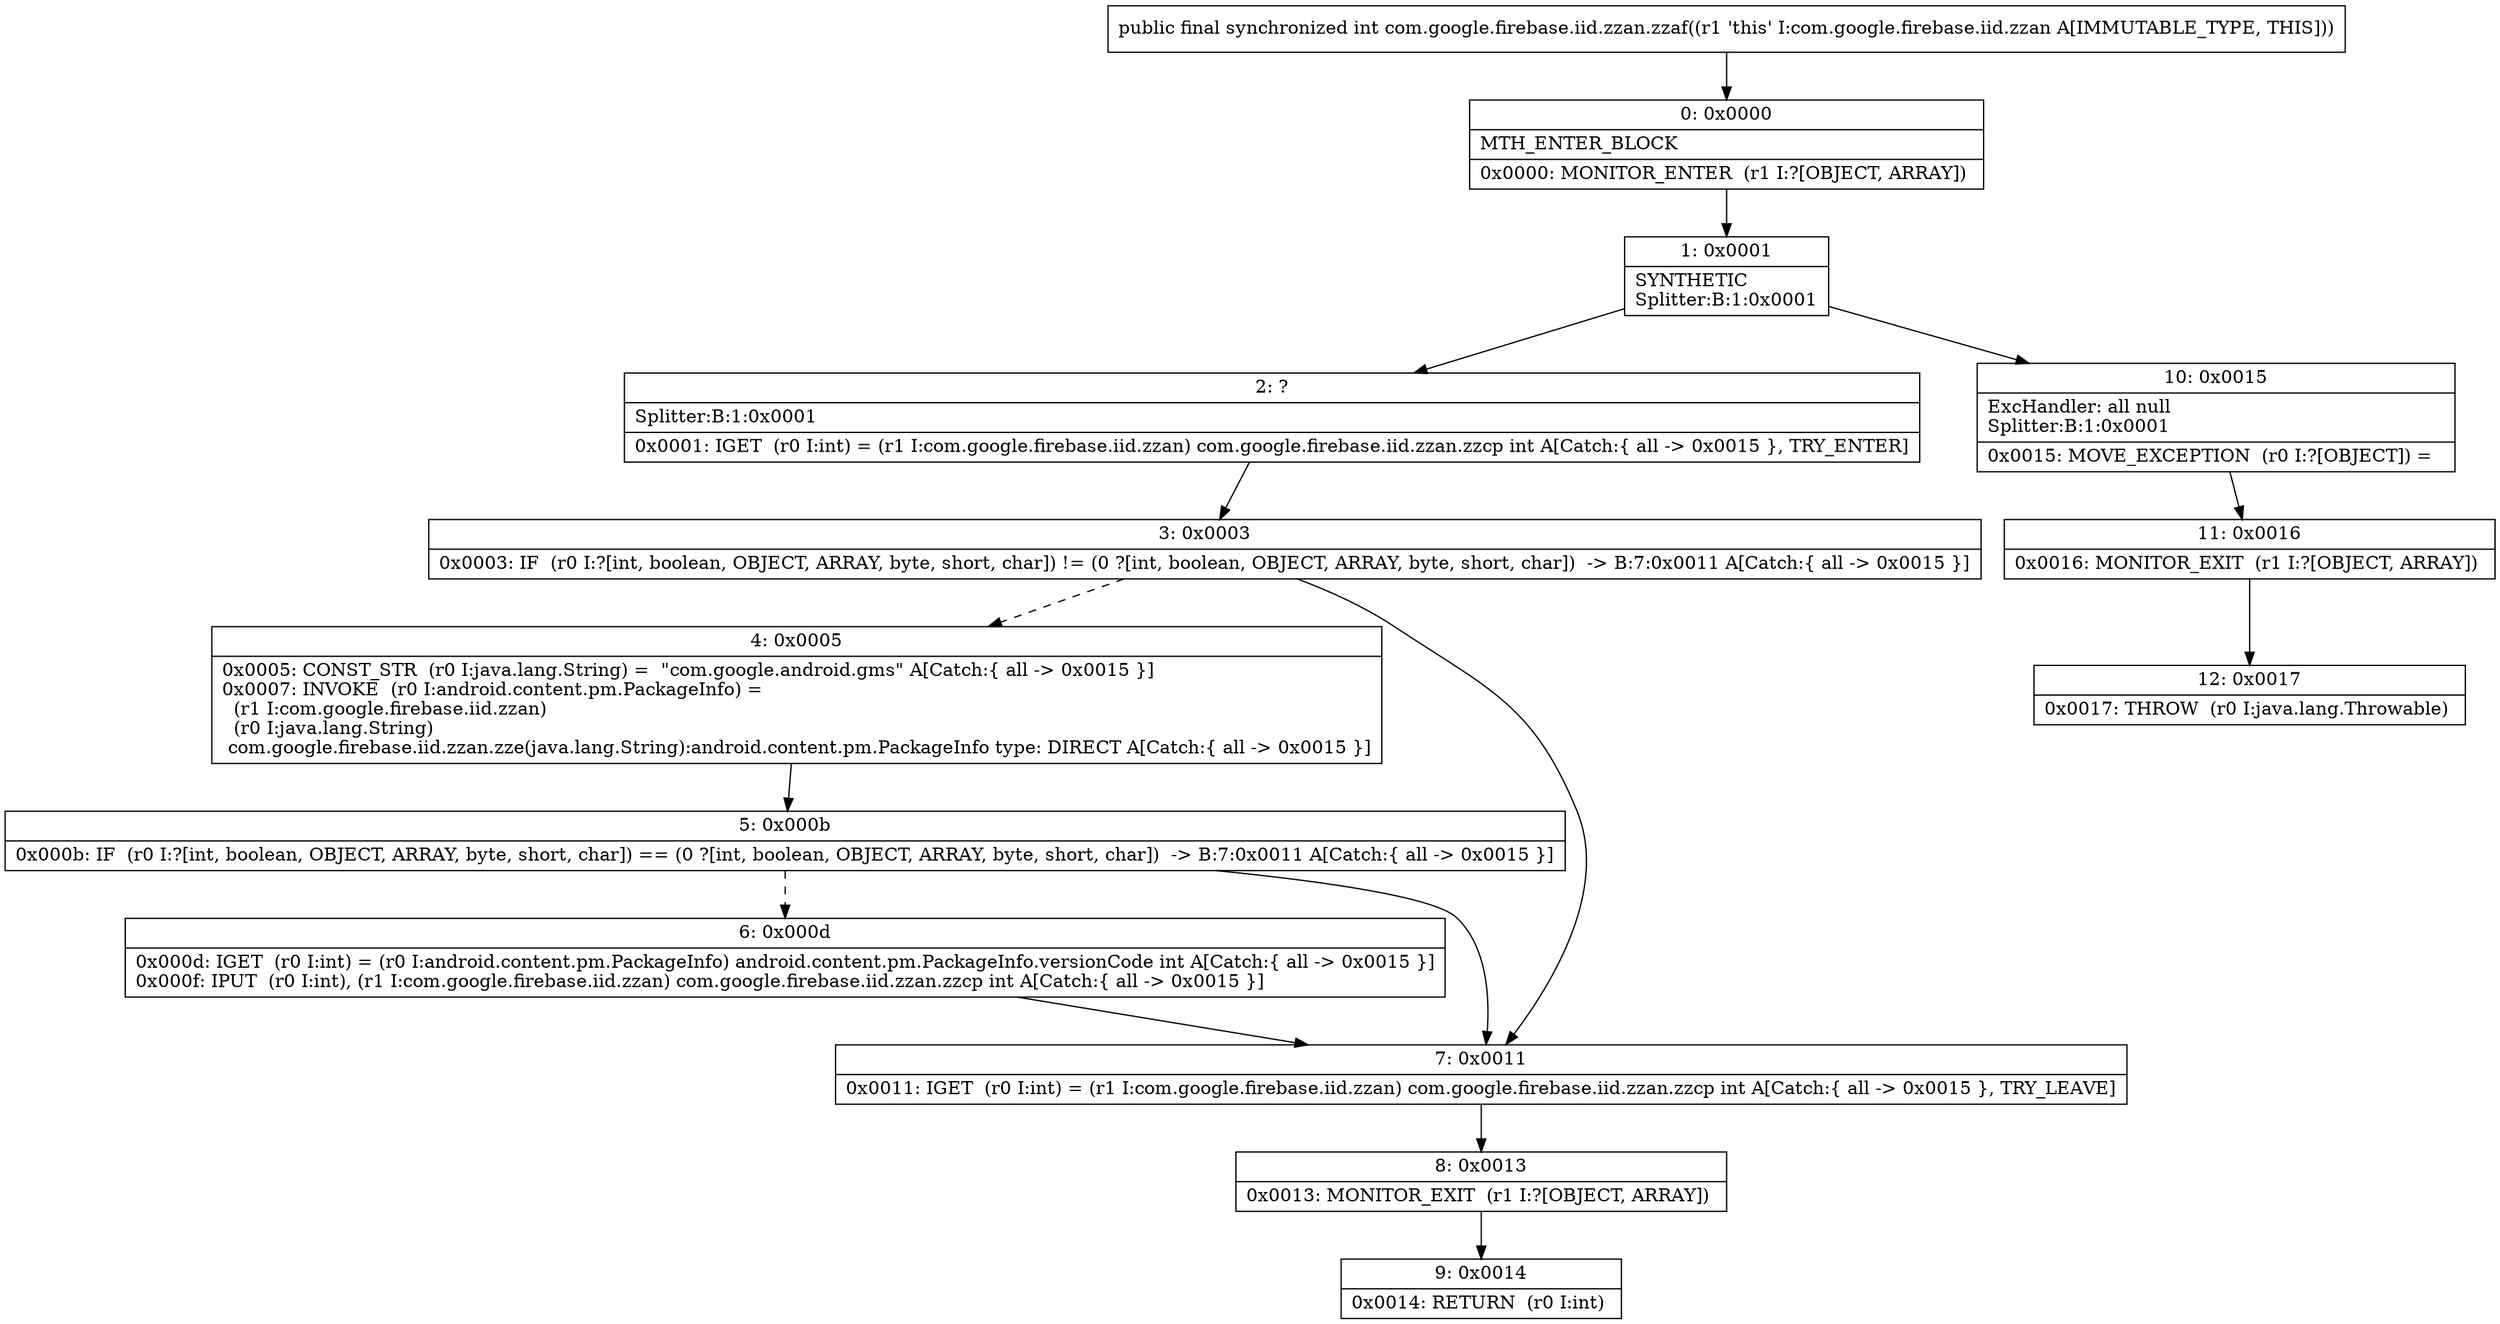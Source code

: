 digraph "CFG forcom.google.firebase.iid.zzan.zzaf()I" {
Node_0 [shape=record,label="{0\:\ 0x0000|MTH_ENTER_BLOCK\l|0x0000: MONITOR_ENTER  (r1 I:?[OBJECT, ARRAY]) \l}"];
Node_1 [shape=record,label="{1\:\ 0x0001|SYNTHETIC\lSplitter:B:1:0x0001\l}"];
Node_2 [shape=record,label="{2\:\ ?|Splitter:B:1:0x0001\l|0x0001: IGET  (r0 I:int) = (r1 I:com.google.firebase.iid.zzan) com.google.firebase.iid.zzan.zzcp int A[Catch:\{ all \-\> 0x0015 \}, TRY_ENTER]\l}"];
Node_3 [shape=record,label="{3\:\ 0x0003|0x0003: IF  (r0 I:?[int, boolean, OBJECT, ARRAY, byte, short, char]) != (0 ?[int, boolean, OBJECT, ARRAY, byte, short, char])  \-\> B:7:0x0011 A[Catch:\{ all \-\> 0x0015 \}]\l}"];
Node_4 [shape=record,label="{4\:\ 0x0005|0x0005: CONST_STR  (r0 I:java.lang.String) =  \"com.google.android.gms\" A[Catch:\{ all \-\> 0x0015 \}]\l0x0007: INVOKE  (r0 I:android.content.pm.PackageInfo) = \l  (r1 I:com.google.firebase.iid.zzan)\l  (r0 I:java.lang.String)\l com.google.firebase.iid.zzan.zze(java.lang.String):android.content.pm.PackageInfo type: DIRECT A[Catch:\{ all \-\> 0x0015 \}]\l}"];
Node_5 [shape=record,label="{5\:\ 0x000b|0x000b: IF  (r0 I:?[int, boolean, OBJECT, ARRAY, byte, short, char]) == (0 ?[int, boolean, OBJECT, ARRAY, byte, short, char])  \-\> B:7:0x0011 A[Catch:\{ all \-\> 0x0015 \}]\l}"];
Node_6 [shape=record,label="{6\:\ 0x000d|0x000d: IGET  (r0 I:int) = (r0 I:android.content.pm.PackageInfo) android.content.pm.PackageInfo.versionCode int A[Catch:\{ all \-\> 0x0015 \}]\l0x000f: IPUT  (r0 I:int), (r1 I:com.google.firebase.iid.zzan) com.google.firebase.iid.zzan.zzcp int A[Catch:\{ all \-\> 0x0015 \}]\l}"];
Node_7 [shape=record,label="{7\:\ 0x0011|0x0011: IGET  (r0 I:int) = (r1 I:com.google.firebase.iid.zzan) com.google.firebase.iid.zzan.zzcp int A[Catch:\{ all \-\> 0x0015 \}, TRY_LEAVE]\l}"];
Node_8 [shape=record,label="{8\:\ 0x0013|0x0013: MONITOR_EXIT  (r1 I:?[OBJECT, ARRAY]) \l}"];
Node_9 [shape=record,label="{9\:\ 0x0014|0x0014: RETURN  (r0 I:int) \l}"];
Node_10 [shape=record,label="{10\:\ 0x0015|ExcHandler: all null\lSplitter:B:1:0x0001\l|0x0015: MOVE_EXCEPTION  (r0 I:?[OBJECT]) =  \l}"];
Node_11 [shape=record,label="{11\:\ 0x0016|0x0016: MONITOR_EXIT  (r1 I:?[OBJECT, ARRAY]) \l}"];
Node_12 [shape=record,label="{12\:\ 0x0017|0x0017: THROW  (r0 I:java.lang.Throwable) \l}"];
MethodNode[shape=record,label="{public final synchronized int com.google.firebase.iid.zzan.zzaf((r1 'this' I:com.google.firebase.iid.zzan A[IMMUTABLE_TYPE, THIS])) }"];
MethodNode -> Node_0;
Node_0 -> Node_1;
Node_1 -> Node_2;
Node_1 -> Node_10;
Node_2 -> Node_3;
Node_3 -> Node_4[style=dashed];
Node_3 -> Node_7;
Node_4 -> Node_5;
Node_5 -> Node_6[style=dashed];
Node_5 -> Node_7;
Node_6 -> Node_7;
Node_7 -> Node_8;
Node_8 -> Node_9;
Node_10 -> Node_11;
Node_11 -> Node_12;
}

